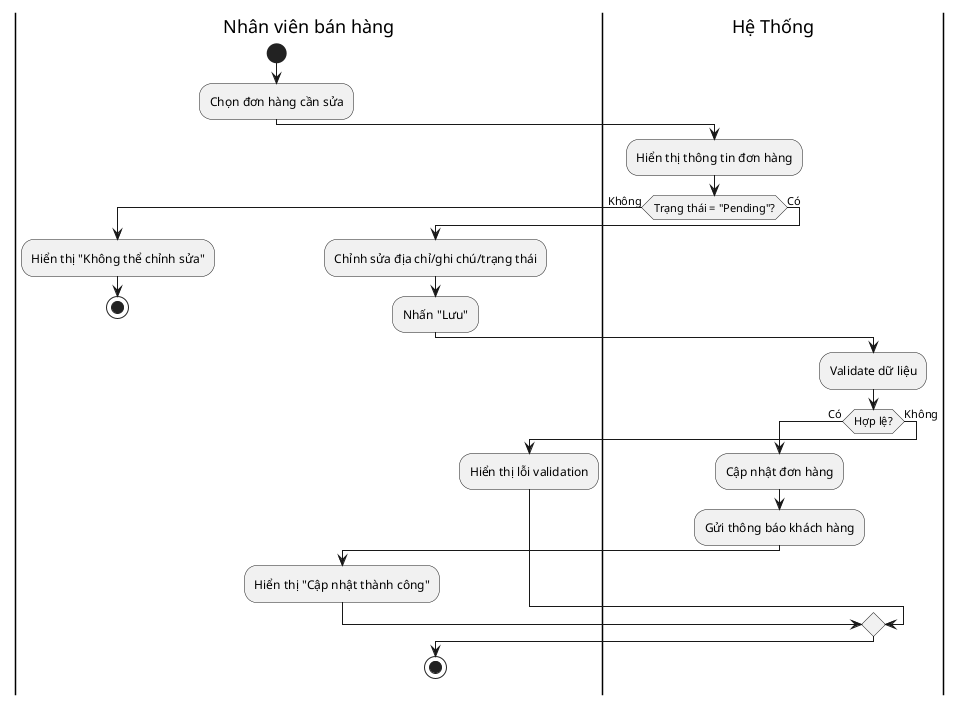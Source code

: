 @startuml cap-nhat-don-hang
|Nhân viên bán hàng|
start
:Chọn đơn hàng cần sửa;
|Hệ Thống|
:Hiển thị thông tin đơn hàng;
if (Trạng thái = "Pending"?) then (Không)
  |Nhân viên bán hàng|
  :Hiển thị "Không thể chỉnh sửa";
  stop
else (Có)
  |Nhân viên bán hàng|
  :Chỉnh sửa địa chỉ/ghi chú/trạng thái;
  :Nhấn "Lưu";
  |Hệ Thống|
  :Validate dữ liệu;
  if (Hợp lệ?) then (Có)
    :Cập nhật đơn hàng;
    :Gửi thông báo khách hàng;
    |Nhân viên bán hàng|
    :Hiển thị "Cập nhật thành công";
  else (Không)
    |Nhân viên bán hàng|
    :Hiển thị lỗi validation;
  endif
  stop
endif
@enduml